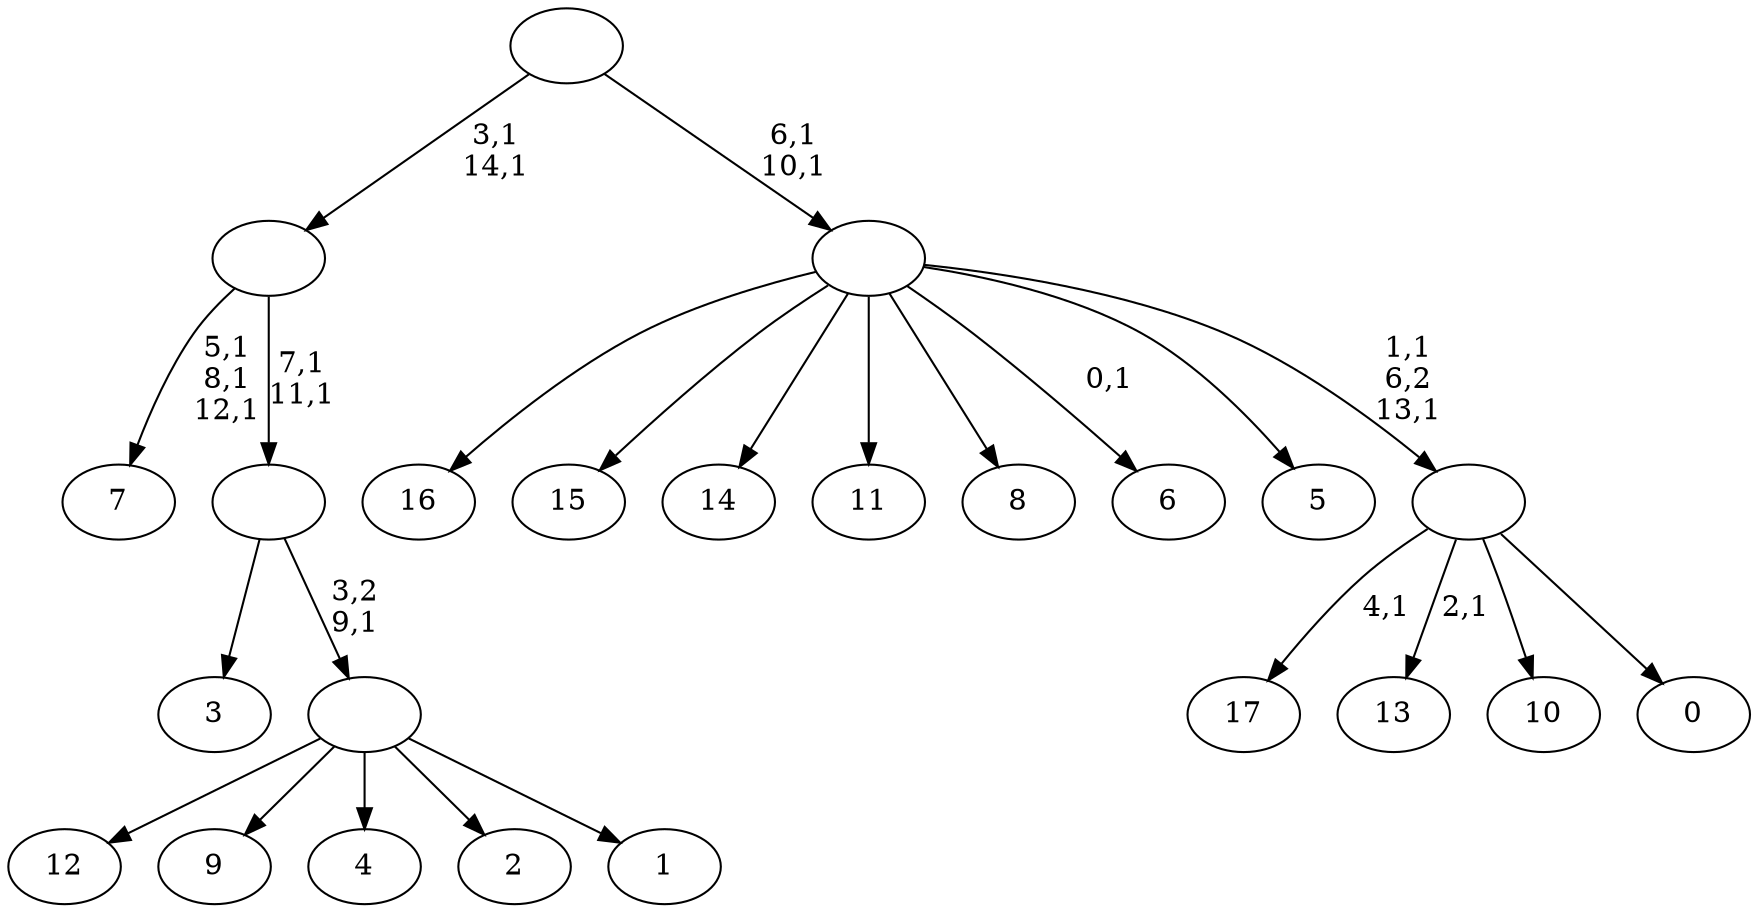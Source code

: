 digraph T {
	33 [label="17"]
	31 [label="16"]
	30 [label="15"]
	29 [label="14"]
	28 [label="13"]
	26 [label="12"]
	25 [label="11"]
	24 [label="10"]
	23 [label="9"]
	22 [label="8"]
	21 [label="7"]
	17 [label="6"]
	15 [label="5"]
	14 [label="4"]
	13 [label="3"]
	12 [label="2"]
	11 [label="1"]
	10 [label=""]
	9 [label=""]
	7 [label=""]
	5 [label="0"]
	4 [label=""]
	2 [label=""]
	0 [label=""]
	10 -> 26 [label=""]
	10 -> 23 [label=""]
	10 -> 14 [label=""]
	10 -> 12 [label=""]
	10 -> 11 [label=""]
	9 -> 13 [label=""]
	9 -> 10 [label="3,2\n9,1"]
	7 -> 9 [label="7,1\n11,1"]
	7 -> 21 [label="5,1\n8,1\n12,1"]
	4 -> 28 [label="2,1"]
	4 -> 33 [label="4,1"]
	4 -> 24 [label=""]
	4 -> 5 [label=""]
	2 -> 4 [label="1,1\n6,2\n13,1"]
	2 -> 17 [label="0,1"]
	2 -> 31 [label=""]
	2 -> 30 [label=""]
	2 -> 29 [label=""]
	2 -> 25 [label=""]
	2 -> 22 [label=""]
	2 -> 15 [label=""]
	0 -> 2 [label="6,1\n10,1"]
	0 -> 7 [label="3,1\n14,1"]
}

